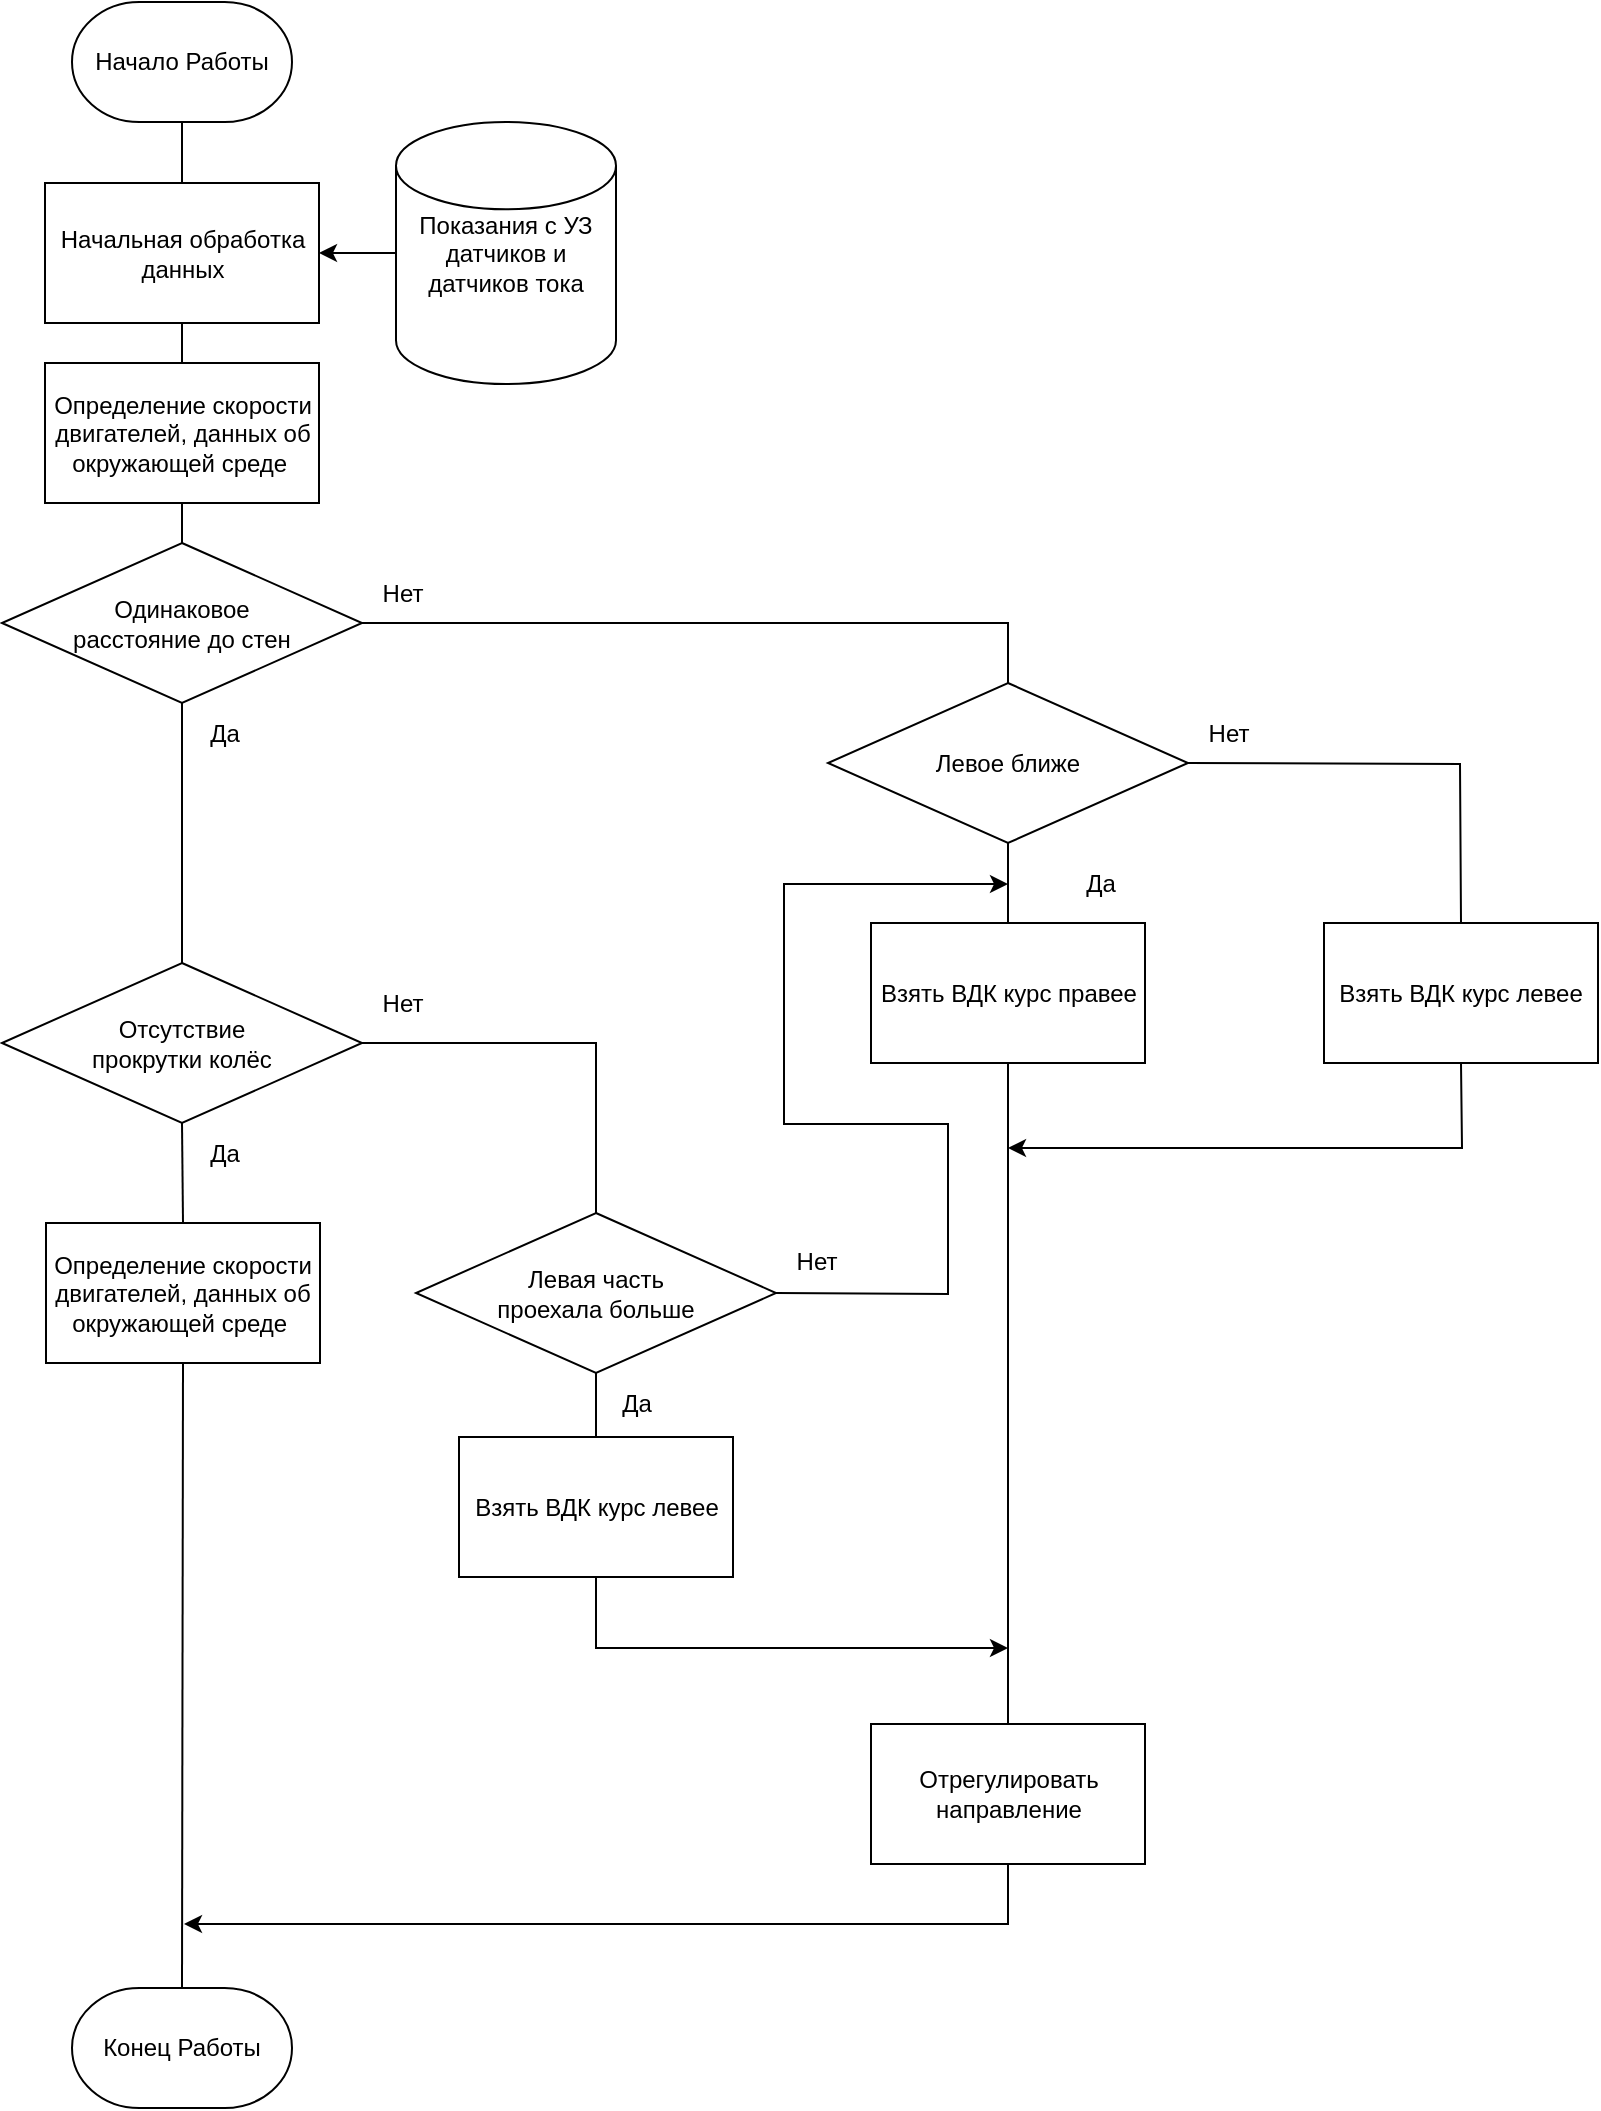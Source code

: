 <mxfile version="20.0.2" type="github">
  <diagram id="5VNmNU1-eSbj-i2qsMjm" name="Page-1">
    <mxGraphModel dx="2044" dy="1048" grid="1" gridSize="10" guides="1" tooltips="1" connect="1" arrows="1" fold="1" page="1" pageScale="1" pageWidth="827" pageHeight="1169" math="0" shadow="0">
      <root>
        <mxCell id="0" />
        <mxCell id="1" parent="0" />
        <mxCell id="HW-MEbfRBlbyZqFct1Ii-2" value="Начальная обработка данных" style="rounded=0;whiteSpace=wrap;html=1;" vertex="1" parent="1">
          <mxGeometry x="32.5" y="147.5" width="137" height="70" as="geometry" />
        </mxCell>
        <mxCell id="HW-MEbfRBlbyZqFct1Ii-3" value="Начало Работы" style="strokeWidth=1;html=1;shape=mxgraph.flowchart.terminator;whiteSpace=wrap;" vertex="1" parent="1">
          <mxGeometry x="46" y="57" width="110" height="60" as="geometry" />
        </mxCell>
        <mxCell id="HW-MEbfRBlbyZqFct1Ii-4" value="" style="endArrow=none;html=1;rounded=0;entryX=0.5;entryY=1;entryDx=0;entryDy=0;entryPerimeter=0;exitX=0.5;exitY=0;exitDx=0;exitDy=0;" edge="1" parent="1" source="HW-MEbfRBlbyZqFct1Ii-2" target="HW-MEbfRBlbyZqFct1Ii-3">
          <mxGeometry width="50" height="50" relative="1" as="geometry">
            <mxPoint x="148" y="277.5" as="sourcePoint" />
            <mxPoint x="198" y="227.5" as="targetPoint" />
          </mxGeometry>
        </mxCell>
        <mxCell id="HW-MEbfRBlbyZqFct1Ii-5" value="Конец Работы" style="strokeWidth=1;html=1;shape=mxgraph.flowchart.terminator;whiteSpace=wrap;" vertex="1" parent="1">
          <mxGeometry x="46" y="1050" width="110" height="60" as="geometry" />
        </mxCell>
        <mxCell id="HW-MEbfRBlbyZqFct1Ii-6" style="edgeStyle=orthogonalEdgeStyle;rounded=0;orthogonalLoop=1;jettySize=auto;html=1;entryX=1;entryY=0.5;entryDx=0;entryDy=0;" edge="1" parent="1" source="HW-MEbfRBlbyZqFct1Ii-7" target="HW-MEbfRBlbyZqFct1Ii-2">
          <mxGeometry relative="1" as="geometry">
            <mxPoint x="169.5" y="182" as="targetPoint" />
          </mxGeometry>
        </mxCell>
        <mxCell id="HW-MEbfRBlbyZqFct1Ii-7" value="Показания с УЗ датчиков и датчиков тока" style="strokeWidth=1;html=1;shape=mxgraph.flowchart.database;whiteSpace=wrap;" vertex="1" parent="1">
          <mxGeometry x="208" y="117" width="110" height="131" as="geometry" />
        </mxCell>
        <mxCell id="HW-MEbfRBlbyZqFct1Ii-9" value="Определение скорости двигателей, данных об окружающей среде&amp;nbsp;" style="rounded=0;whiteSpace=wrap;html=1;" vertex="1" parent="1">
          <mxGeometry x="32.5" y="237.5" width="137" height="70" as="geometry" />
        </mxCell>
        <mxCell id="HW-MEbfRBlbyZqFct1Ii-10" value="" style="endArrow=none;html=1;rounded=0;entryX=0.5;entryY=1;entryDx=0;entryDy=0;exitX=0.5;exitY=0;exitDx=0;exitDy=0;" edge="1" parent="1" source="HW-MEbfRBlbyZqFct1Ii-9" target="HW-MEbfRBlbyZqFct1Ii-2">
          <mxGeometry width="50" height="50" relative="1" as="geometry">
            <mxPoint x="178" y="327.5" as="sourcePoint" />
            <mxPoint x="228" y="277.5" as="targetPoint" />
          </mxGeometry>
        </mxCell>
        <mxCell id="HW-MEbfRBlbyZqFct1Ii-11" value="" style="endArrow=none;html=1;rounded=0;entryX=0.5;entryY=1;entryDx=0;entryDy=0;exitX=0.5;exitY=0;exitDx=0;exitDy=0;" edge="1" parent="1" source="HW-MEbfRBlbyZqFct1Ii-13" target="HW-MEbfRBlbyZqFct1Ii-9">
          <mxGeometry width="50" height="50" relative="1" as="geometry">
            <mxPoint x="101" y="327.5" as="sourcePoint" />
            <mxPoint x="488" y="357.5" as="targetPoint" />
          </mxGeometry>
        </mxCell>
        <mxCell id="HW-MEbfRBlbyZqFct1Ii-13" value="Одинаковое &lt;br&gt;расстояние до стен" style="rhombus;whiteSpace=wrap;html=1;" vertex="1" parent="1">
          <mxGeometry x="11" y="327.5" width="180" height="80" as="geometry" />
        </mxCell>
        <mxCell id="HW-MEbfRBlbyZqFct1Ii-19" value="Отсутствие &lt;br&gt;прокрутки колёс" style="rhombus;whiteSpace=wrap;html=1;" vertex="1" parent="1">
          <mxGeometry x="11" y="537.5" width="180" height="80" as="geometry" />
        </mxCell>
        <mxCell id="HW-MEbfRBlbyZqFct1Ii-20" value="" style="endArrow=none;html=1;rounded=0;entryX=0.5;entryY=1;entryDx=0;entryDy=0;exitX=0.5;exitY=0;exitDx=0;exitDy=0;" edge="1" parent="1" source="HW-MEbfRBlbyZqFct1Ii-19" target="HW-MEbfRBlbyZqFct1Ii-13">
          <mxGeometry width="50" height="50" relative="1" as="geometry">
            <mxPoint x="118" y="447.5" as="sourcePoint" />
            <mxPoint x="168" y="397.5" as="targetPoint" />
          </mxGeometry>
        </mxCell>
        <mxCell id="HW-MEbfRBlbyZqFct1Ii-21" value="Да" style="text;html=1;align=center;verticalAlign=middle;resizable=0;points=[];autosize=1;strokeColor=none;fillColor=none;" vertex="1" parent="1">
          <mxGeometry x="102" y="407.5" width="40" height="30" as="geometry" />
        </mxCell>
        <mxCell id="HW-MEbfRBlbyZqFct1Ii-22" value="Нет" style="text;html=1;align=center;verticalAlign=middle;resizable=0;points=[];autosize=1;strokeColor=none;fillColor=none;" vertex="1" parent="1">
          <mxGeometry x="191" y="337.5" width="40" height="30" as="geometry" />
        </mxCell>
        <mxCell id="HW-MEbfRBlbyZqFct1Ii-23" value="Да" style="text;html=1;align=center;verticalAlign=middle;resizable=0;points=[];autosize=1;strokeColor=none;fillColor=none;" vertex="1" parent="1">
          <mxGeometry x="102" y="617.5" width="40" height="30" as="geometry" />
        </mxCell>
        <mxCell id="HW-MEbfRBlbyZqFct1Ii-24" value="Нет" style="text;html=1;align=center;verticalAlign=middle;resizable=0;points=[];autosize=1;strokeColor=none;fillColor=none;" vertex="1" parent="1">
          <mxGeometry x="191" y="542.5" width="40" height="30" as="geometry" />
        </mxCell>
        <mxCell id="HW-MEbfRBlbyZqFct1Ii-25" value="Определение скорости двигателей, данных об окружающей среде&amp;nbsp;" style="rounded=0;whiteSpace=wrap;html=1;" vertex="1" parent="1">
          <mxGeometry x="33" y="667.5" width="137" height="70" as="geometry" />
        </mxCell>
        <mxCell id="HW-MEbfRBlbyZqFct1Ii-26" value="" style="endArrow=none;html=1;rounded=0;entryX=0.5;entryY=1;entryDx=0;entryDy=0;exitX=0.5;exitY=0;exitDx=0;exitDy=0;" edge="1" parent="1" source="HW-MEbfRBlbyZqFct1Ii-25" target="HW-MEbfRBlbyZqFct1Ii-19">
          <mxGeometry width="50" height="50" relative="1" as="geometry">
            <mxPoint x="148" y="677.5" as="sourcePoint" />
            <mxPoint x="198" y="627.5" as="targetPoint" />
          </mxGeometry>
        </mxCell>
        <mxCell id="HW-MEbfRBlbyZqFct1Ii-27" value="" style="endArrow=none;html=1;rounded=0;exitX=1;exitY=0.5;exitDx=0;exitDy=0;entryX=0.5;entryY=0;entryDx=0;entryDy=0;" edge="1" parent="1" source="HW-MEbfRBlbyZqFct1Ii-13" target="HW-MEbfRBlbyZqFct1Ii-28">
          <mxGeometry width="50" height="50" relative="1" as="geometry">
            <mxPoint x="288" y="407.5" as="sourcePoint" />
            <mxPoint x="398" y="367.5" as="targetPoint" />
            <Array as="points">
              <mxPoint x="514" y="367.5" />
            </Array>
          </mxGeometry>
        </mxCell>
        <mxCell id="HW-MEbfRBlbyZqFct1Ii-28" value="Левое ближе" style="rhombus;whiteSpace=wrap;html=1;" vertex="1" parent="1">
          <mxGeometry x="424" y="397.5" width="180" height="80" as="geometry" />
        </mxCell>
        <mxCell id="HW-MEbfRBlbyZqFct1Ii-29" value="Нет" style="text;html=1;align=center;verticalAlign=middle;resizable=0;points=[];autosize=1;strokeColor=none;fillColor=none;" vertex="1" parent="1">
          <mxGeometry x="604" y="407.5" width="40" height="30" as="geometry" />
        </mxCell>
        <mxCell id="HW-MEbfRBlbyZqFct1Ii-30" value="" style="endArrow=none;html=1;rounded=0;entryX=0.5;entryY=0;entryDx=0;entryDy=0;exitX=1;exitY=0.5;exitDx=0;exitDy=0;" edge="1" parent="1" target="HW-MEbfRBlbyZqFct1Ii-41" source="HW-MEbfRBlbyZqFct1Ii-28">
          <mxGeometry width="50" height="50" relative="1" as="geometry">
            <mxPoint x="614" y="467.5" as="sourcePoint" />
            <mxPoint x="811" y="467.5" as="targetPoint" />
            <Array as="points">
              <mxPoint x="740" y="438" />
            </Array>
          </mxGeometry>
        </mxCell>
        <mxCell id="HW-MEbfRBlbyZqFct1Ii-32" value="" style="endArrow=none;html=1;rounded=0;entryX=0.5;entryY=1;entryDx=0;entryDy=0;exitX=0.5;exitY=0;exitDx=0;exitDy=0;" edge="1" parent="1" source="HW-MEbfRBlbyZqFct1Ii-40">
          <mxGeometry width="50" height="50" relative="1" as="geometry">
            <mxPoint x="514" y="527.5" as="sourcePoint" />
            <mxPoint x="514" y="477.5" as="targetPoint" />
          </mxGeometry>
        </mxCell>
        <mxCell id="HW-MEbfRBlbyZqFct1Ii-33" value="Да" style="text;html=1;align=center;verticalAlign=middle;resizable=0;points=[];autosize=1;strokeColor=none;fillColor=none;" vertex="1" parent="1">
          <mxGeometry x="540" y="482.5" width="40" height="30" as="geometry" />
        </mxCell>
        <mxCell id="HW-MEbfRBlbyZqFct1Ii-35" value="Левая часть&lt;br&gt;проехала больше" style="rhombus;whiteSpace=wrap;html=1;" vertex="1" parent="1">
          <mxGeometry x="218" y="662.5" width="180" height="80" as="geometry" />
        </mxCell>
        <mxCell id="HW-MEbfRBlbyZqFct1Ii-36" value="" style="endArrow=none;html=1;rounded=0;exitX=1;exitY=0.5;exitDx=0;exitDy=0;entryX=0.5;entryY=0;entryDx=0;entryDy=0;" edge="1" parent="1" source="HW-MEbfRBlbyZqFct1Ii-19" target="HW-MEbfRBlbyZqFct1Ii-35">
          <mxGeometry width="50" height="50" relative="1" as="geometry">
            <mxPoint x="358" y="577.5" as="sourcePoint" />
            <mxPoint x="408" y="527.5" as="targetPoint" />
            <Array as="points">
              <mxPoint x="308" y="577.5" />
            </Array>
          </mxGeometry>
        </mxCell>
        <mxCell id="HW-MEbfRBlbyZqFct1Ii-40" value="Взять ВДК курс правее" style="rounded=0;whiteSpace=wrap;html=1;" vertex="1" parent="1">
          <mxGeometry x="445.5" y="517.5" width="137" height="70" as="geometry" />
        </mxCell>
        <mxCell id="HW-MEbfRBlbyZqFct1Ii-41" value="Взять ВДК курс левее" style="rounded=0;whiteSpace=wrap;html=1;" vertex="1" parent="1">
          <mxGeometry x="672" y="517.5" width="137" height="70" as="geometry" />
        </mxCell>
        <mxCell id="HW-MEbfRBlbyZqFct1Ii-44" value="" style="endArrow=classic;html=1;rounded=0;exitX=0.5;exitY=1;exitDx=0;exitDy=0;" edge="1" parent="1" source="HW-MEbfRBlbyZqFct1Ii-41">
          <mxGeometry width="50" height="50" relative="1" as="geometry">
            <mxPoint x="731.267" y="587.57" as="sourcePoint" />
            <mxPoint x="514" y="630" as="targetPoint" />
            <Array as="points">
              <mxPoint x="741" y="630" />
            </Array>
          </mxGeometry>
        </mxCell>
        <mxCell id="HW-MEbfRBlbyZqFct1Ii-45" value="Отрегулировать направление" style="rounded=0;whiteSpace=wrap;html=1;" vertex="1" parent="1">
          <mxGeometry x="445.5" y="918" width="137" height="70" as="geometry" />
        </mxCell>
        <mxCell id="HW-MEbfRBlbyZqFct1Ii-46" value="Да" style="text;html=1;align=center;verticalAlign=middle;resizable=0;points=[];autosize=1;strokeColor=none;fillColor=none;" vertex="1" parent="1">
          <mxGeometry x="308" y="742.5" width="40" height="30" as="geometry" />
        </mxCell>
        <mxCell id="HW-MEbfRBlbyZqFct1Ii-47" value="Нет" style="text;html=1;align=center;verticalAlign=middle;resizable=0;points=[];autosize=1;strokeColor=none;fillColor=none;" vertex="1" parent="1">
          <mxGeometry x="398" y="671.5" width="40" height="30" as="geometry" />
        </mxCell>
        <mxCell id="HW-MEbfRBlbyZqFct1Ii-50" value="" style="endArrow=classic;html=1;rounded=0;exitX=1;exitY=0.5;exitDx=0;exitDy=0;" edge="1" parent="1" source="HW-MEbfRBlbyZqFct1Ii-35">
          <mxGeometry width="50" height="50" relative="1" as="geometry">
            <mxPoint x="402" y="702.5" as="sourcePoint" />
            <mxPoint x="514" y="498" as="targetPoint" />
            <Array as="points">
              <mxPoint x="484" y="703" />
              <mxPoint x="484" y="618" />
              <mxPoint x="402" y="618" />
              <mxPoint x="402" y="498" />
            </Array>
          </mxGeometry>
        </mxCell>
        <mxCell id="HW-MEbfRBlbyZqFct1Ii-52" value="Взять ВДК курс левее" style="rounded=0;whiteSpace=wrap;html=1;" vertex="1" parent="1">
          <mxGeometry x="239.5" y="774.5" width="137" height="70" as="geometry" />
        </mxCell>
        <mxCell id="HW-MEbfRBlbyZqFct1Ii-53" value="" style="endArrow=none;html=1;rounded=0;exitX=0.5;exitY=0;exitDx=0;exitDy=0;entryX=0.5;entryY=1;entryDx=0;entryDy=0;" edge="1" parent="1" source="HW-MEbfRBlbyZqFct1Ii-52" target="HW-MEbfRBlbyZqFct1Ii-35">
          <mxGeometry width="50" height="50" relative="1" as="geometry">
            <mxPoint x="300" y="668" as="sourcePoint" />
            <mxPoint x="350" y="618" as="targetPoint" />
          </mxGeometry>
        </mxCell>
        <mxCell id="HW-MEbfRBlbyZqFct1Ii-54" value="" style="endArrow=classic;html=1;rounded=0;exitX=0.5;exitY=1;exitDx=0;exitDy=0;" edge="1" parent="1" source="HW-MEbfRBlbyZqFct1Ii-52">
          <mxGeometry width="50" height="50" relative="1" as="geometry">
            <mxPoint x="312.0" y="844.5" as="sourcePoint" />
            <mxPoint x="514" y="880" as="targetPoint" />
            <Array as="points">
              <mxPoint x="308" y="880" />
            </Array>
          </mxGeometry>
        </mxCell>
        <mxCell id="HW-MEbfRBlbyZqFct1Ii-55" value="" style="endArrow=none;html=1;rounded=0;exitX=0.5;exitY=0;exitDx=0;exitDy=0;exitPerimeter=0;entryX=0.5;entryY=1;entryDx=0;entryDy=0;" edge="1" parent="1" source="HW-MEbfRBlbyZqFct1Ii-5" target="HW-MEbfRBlbyZqFct1Ii-25">
          <mxGeometry width="50" height="50" relative="1" as="geometry">
            <mxPoint x="290" y="928" as="sourcePoint" />
            <mxPoint x="340" y="878" as="targetPoint" />
          </mxGeometry>
        </mxCell>
        <mxCell id="HW-MEbfRBlbyZqFct1Ii-56" value="" style="endArrow=classic;html=1;rounded=0;exitX=0.5;exitY=1;exitDx=0;exitDy=0;" edge="1" parent="1" source="HW-MEbfRBlbyZqFct1Ii-45">
          <mxGeometry width="50" height="50" relative="1" as="geometry">
            <mxPoint x="666" y="988" as="sourcePoint" />
            <mxPoint x="102" y="1018" as="targetPoint" />
            <Array as="points">
              <mxPoint x="514" y="1018" />
            </Array>
          </mxGeometry>
        </mxCell>
        <mxCell id="HW-MEbfRBlbyZqFct1Ii-57" value="" style="endArrow=none;html=1;rounded=0;entryX=0.5;entryY=1;entryDx=0;entryDy=0;exitX=0.5;exitY=0;exitDx=0;exitDy=0;" edge="1" parent="1" source="HW-MEbfRBlbyZqFct1Ii-45" target="HW-MEbfRBlbyZqFct1Ii-40">
          <mxGeometry width="50" height="50" relative="1" as="geometry">
            <mxPoint x="440" y="780" as="sourcePoint" />
            <mxPoint x="490" y="730" as="targetPoint" />
          </mxGeometry>
        </mxCell>
      </root>
    </mxGraphModel>
  </diagram>
</mxfile>
